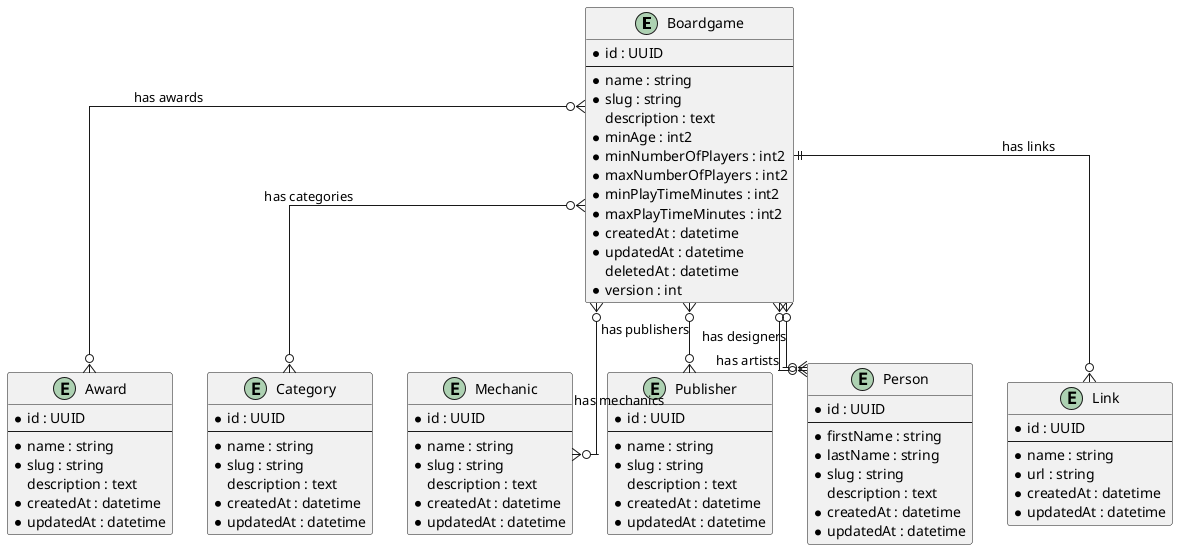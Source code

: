 @startuml "Library Service - Data Model"
skinparam linetype ortho
skinparam backgroundColor white

entity "Boardgame" as BG {
  * id : UUID
  --
  * name : string
  * slug : string
  description : text
  * minAge : int2
  * minNumberOfPlayers : int2
  * maxNumberOfPlayers : int2
  * minPlayTimeMinutes : int2
  * maxPlayTimeMinutes : int2
  * createdAt : datetime
  * updatedAt : datetime
  deletedAt : datetime
  * version : int
}

entity "Award" as AW {
  * id : UUID
  --
  * name : string
  * slug : string
  description : text
  * createdAt : datetime
  * updatedAt : datetime
}

entity "Category" as CAT {
  * id : UUID
  --
  * name : string
  * slug : string
  description : text
  * createdAt : datetime
  * updatedAt : datetime
}

entity "Mechanic" as MECH {
  * id : UUID
  --
  * name : string
  * slug : string
  description : text
  * createdAt : datetime
  * updatedAt : datetime
}

entity "Publisher" as PUB {
  * id : UUID
  --
  * name : string
  * slug : string
  description : text
  * createdAt : datetime
  * updatedAt : datetime
}

entity "Person" as PERS {
  * id : UUID
  --
  * firstName : string
  * lastName : string
  * slug : string
  description : text
  * createdAt : datetime
  * updatedAt : datetime
}

entity "Link" as LINK {
  * id : UUID
  --
  * name : string
  * url : string
  * createdAt : datetime
  * updatedAt : datetime
}

BG }o--o{ AW : has awards
BG }o--o{ CAT : has categories
BG }o--o{ MECH : has mechanics
BG }o--o{ PUB : has publishers
BG }o--o{ PERS : has designers
BG }o--o{ PERS : has artists
BG ||--o{ LINK : has links

@enduml